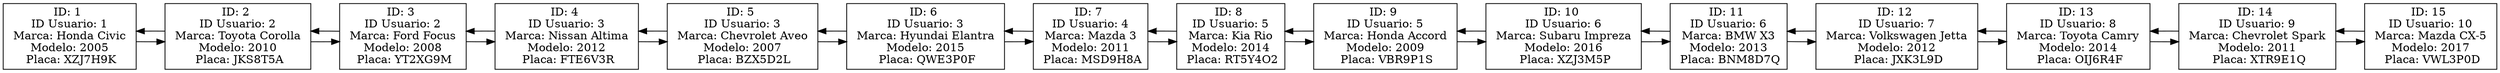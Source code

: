 digraph G {
rankdir=LR;
node [shape=record];
splines=false;
node0 [label="ID: 1 \n ID Usuario: 1 \n Marca: Honda Civic \n Modelo: 2005 \n Placa: XZJ7H9K"];
node0 -> node1 [dir=forward];
node0 -> node1 [dir=back];
node1 [label="ID: 2 \n ID Usuario: 2 \n Marca: Toyota Corolla \n Modelo: 2010 \n Placa: JKS8T5A"];
node1 -> node2 [dir=forward];
node1 -> node2 [dir=back];
node2 [label="ID: 3 \n ID Usuario: 2 \n Marca: Ford Focus \n Modelo: 2008 \n Placa: YT2XG9M"];
node2 -> node3 [dir=forward];
node2 -> node3 [dir=back];
node3 [label="ID: 4 \n ID Usuario: 3 \n Marca: Nissan Altima \n Modelo: 2012 \n Placa: FTE6V3R"];
node3 -> node4 [dir=forward];
node3 -> node4 [dir=back];
node4 [label="ID: 5 \n ID Usuario: 3 \n Marca: Chevrolet Aveo \n Modelo: 2007 \n Placa: BZX5D2L"];
node4 -> node5 [dir=forward];
node4 -> node5 [dir=back];
node5 [label="ID: 6 \n ID Usuario: 3 \n Marca: Hyundai Elantra \n Modelo: 2015 \n Placa: QWE3P0F"];
node5 -> node6 [dir=forward];
node5 -> node6 [dir=back];
node6 [label="ID: 7 \n ID Usuario: 4 \n Marca: Mazda 3 \n Modelo: 2011 \n Placa: MSD9H8A"];
node6 -> node7 [dir=forward];
node6 -> node7 [dir=back];
node7 [label="ID: 8 \n ID Usuario: 5 \n Marca: Kia Rio \n Modelo: 2014 \n Placa: RT5Y4O2"];
node7 -> node8 [dir=forward];
node7 -> node8 [dir=back];
node8 [label="ID: 9 \n ID Usuario: 5 \n Marca: Honda Accord \n Modelo: 2009 \n Placa: VBR9P1S"];
node8 -> node9 [dir=forward];
node8 -> node9 [dir=back];
node9 [label="ID: 10 \n ID Usuario: 6 \n Marca: Subaru Impreza \n Modelo: 2016 \n Placa: XZJ3M5P"];
node9 -> node10 [dir=forward];
node9 -> node10 [dir=back];
node10 [label="ID: 11 \n ID Usuario: 6 \n Marca: BMW X3 \n Modelo: 2013 \n Placa: BNM8D7Q"];
node10 -> node11 [dir=forward];
node10 -> node11 [dir=back];
node11 [label="ID: 12 \n ID Usuario: 7 \n Marca: Volkswagen Jetta \n Modelo: 2012 \n Placa: JXK3L9D"];
node11 -> node12 [dir=forward];
node11 -> node12 [dir=back];
node12 [label="ID: 13 \n ID Usuario: 8 \n Marca: Toyota Camry \n Modelo: 2014 \n Placa: OIJ6R4F"];
node12 -> node13 [dir=forward];
node12 -> node13 [dir=back];
node13 [label="ID: 14 \n ID Usuario: 9 \n Marca: Chevrolet Spark \n Modelo: 2011 \n Placa: XTR9E1Q"];
node13 -> node14 [dir=forward];
node13 -> node14 [dir=back];
node14 [label="ID: 15 \n ID Usuario: 10 \n Marca: Mazda CX-5 \n Modelo: 2017 \n Placa: VWL3P0D"];
}
